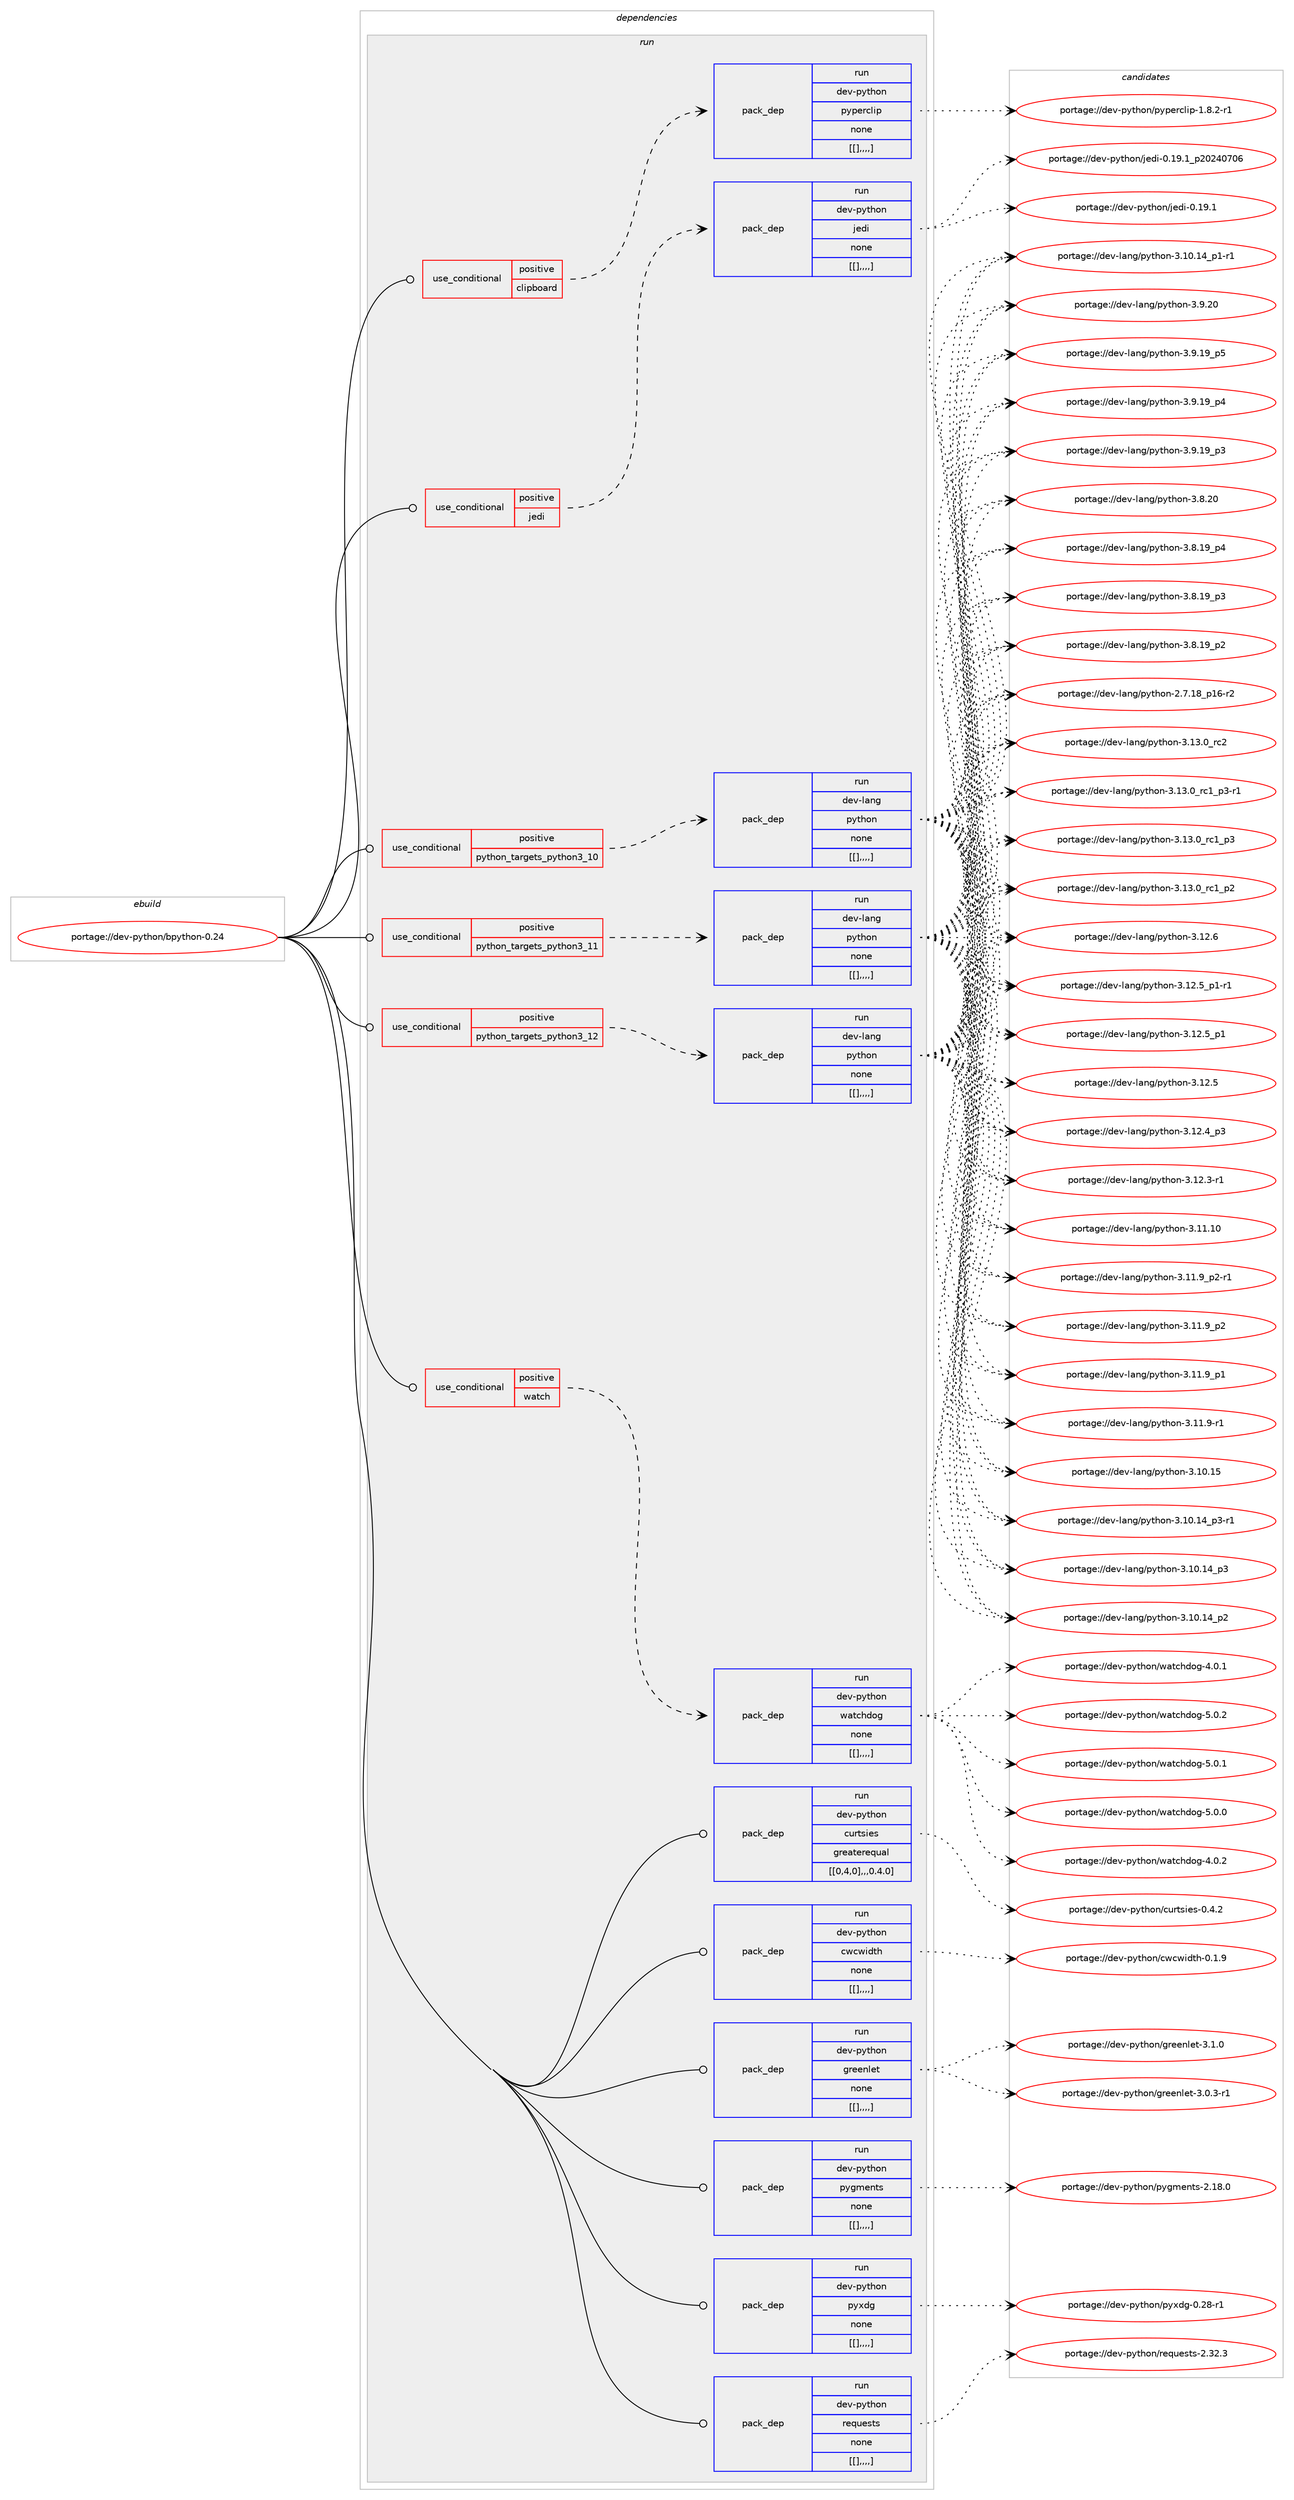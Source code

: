 digraph prolog {

# *************
# Graph options
# *************

newrank=true;
concentrate=true;
compound=true;
graph [rankdir=LR,fontname=Helvetica,fontsize=10,ranksep=1.5];#, ranksep=2.5, nodesep=0.2];
edge  [arrowhead=vee];
node  [fontname=Helvetica,fontsize=10];

# **********
# The ebuild
# **********

subgraph cluster_leftcol {
color=gray;
label=<<i>ebuild</i>>;
id [label="portage://dev-python/bpython-0.24", color=red, width=4, href="../dev-python/bpython-0.24.svg"];
}

# ****************
# The dependencies
# ****************

subgraph cluster_midcol {
color=gray;
label=<<i>dependencies</i>>;
subgraph cluster_compile {
fillcolor="#eeeeee";
style=filled;
label=<<i>compile</i>>;
}
subgraph cluster_compileandrun {
fillcolor="#eeeeee";
style=filled;
label=<<i>compile and run</i>>;
}
subgraph cluster_run {
fillcolor="#eeeeee";
style=filled;
label=<<i>run</i>>;
subgraph cond31922 {
dependency143816 [label=<<TABLE BORDER="0" CELLBORDER="1" CELLSPACING="0" CELLPADDING="4"><TR><TD ROWSPAN="3" CELLPADDING="10">use_conditional</TD></TR><TR><TD>positive</TD></TR><TR><TD>clipboard</TD></TR></TABLE>>, shape=none, color=red];
subgraph pack110681 {
dependency143817 [label=<<TABLE BORDER="0" CELLBORDER="1" CELLSPACING="0" CELLPADDING="4" WIDTH="220"><TR><TD ROWSPAN="6" CELLPADDING="30">pack_dep</TD></TR><TR><TD WIDTH="110">run</TD></TR><TR><TD>dev-python</TD></TR><TR><TD>pyperclip</TD></TR><TR><TD>none</TD></TR><TR><TD>[[],,,,]</TD></TR></TABLE>>, shape=none, color=blue];
}
dependency143816:e -> dependency143817:w [weight=20,style="dashed",arrowhead="vee"];
}
id:e -> dependency143816:w [weight=20,style="solid",arrowhead="odot"];
subgraph cond31923 {
dependency143818 [label=<<TABLE BORDER="0" CELLBORDER="1" CELLSPACING="0" CELLPADDING="4"><TR><TD ROWSPAN="3" CELLPADDING="10">use_conditional</TD></TR><TR><TD>positive</TD></TR><TR><TD>jedi</TD></TR></TABLE>>, shape=none, color=red];
subgraph pack110682 {
dependency143819 [label=<<TABLE BORDER="0" CELLBORDER="1" CELLSPACING="0" CELLPADDING="4" WIDTH="220"><TR><TD ROWSPAN="6" CELLPADDING="30">pack_dep</TD></TR><TR><TD WIDTH="110">run</TD></TR><TR><TD>dev-python</TD></TR><TR><TD>jedi</TD></TR><TR><TD>none</TD></TR><TR><TD>[[],,,,]</TD></TR></TABLE>>, shape=none, color=blue];
}
dependency143818:e -> dependency143819:w [weight=20,style="dashed",arrowhead="vee"];
}
id:e -> dependency143818:w [weight=20,style="solid",arrowhead="odot"];
subgraph cond31924 {
dependency143820 [label=<<TABLE BORDER="0" CELLBORDER="1" CELLSPACING="0" CELLPADDING="4"><TR><TD ROWSPAN="3" CELLPADDING="10">use_conditional</TD></TR><TR><TD>positive</TD></TR><TR><TD>python_targets_python3_10</TD></TR></TABLE>>, shape=none, color=red];
subgraph pack110683 {
dependency143821 [label=<<TABLE BORDER="0" CELLBORDER="1" CELLSPACING="0" CELLPADDING="4" WIDTH="220"><TR><TD ROWSPAN="6" CELLPADDING="30">pack_dep</TD></TR><TR><TD WIDTH="110">run</TD></TR><TR><TD>dev-lang</TD></TR><TR><TD>python</TD></TR><TR><TD>none</TD></TR><TR><TD>[[],,,,]</TD></TR></TABLE>>, shape=none, color=blue];
}
dependency143820:e -> dependency143821:w [weight=20,style="dashed",arrowhead="vee"];
}
id:e -> dependency143820:w [weight=20,style="solid",arrowhead="odot"];
subgraph cond31925 {
dependency143822 [label=<<TABLE BORDER="0" CELLBORDER="1" CELLSPACING="0" CELLPADDING="4"><TR><TD ROWSPAN="3" CELLPADDING="10">use_conditional</TD></TR><TR><TD>positive</TD></TR><TR><TD>python_targets_python3_11</TD></TR></TABLE>>, shape=none, color=red];
subgraph pack110684 {
dependency143823 [label=<<TABLE BORDER="0" CELLBORDER="1" CELLSPACING="0" CELLPADDING="4" WIDTH="220"><TR><TD ROWSPAN="6" CELLPADDING="30">pack_dep</TD></TR><TR><TD WIDTH="110">run</TD></TR><TR><TD>dev-lang</TD></TR><TR><TD>python</TD></TR><TR><TD>none</TD></TR><TR><TD>[[],,,,]</TD></TR></TABLE>>, shape=none, color=blue];
}
dependency143822:e -> dependency143823:w [weight=20,style="dashed",arrowhead="vee"];
}
id:e -> dependency143822:w [weight=20,style="solid",arrowhead="odot"];
subgraph cond31926 {
dependency143824 [label=<<TABLE BORDER="0" CELLBORDER="1" CELLSPACING="0" CELLPADDING="4"><TR><TD ROWSPAN="3" CELLPADDING="10">use_conditional</TD></TR><TR><TD>positive</TD></TR><TR><TD>python_targets_python3_12</TD></TR></TABLE>>, shape=none, color=red];
subgraph pack110685 {
dependency143825 [label=<<TABLE BORDER="0" CELLBORDER="1" CELLSPACING="0" CELLPADDING="4" WIDTH="220"><TR><TD ROWSPAN="6" CELLPADDING="30">pack_dep</TD></TR><TR><TD WIDTH="110">run</TD></TR><TR><TD>dev-lang</TD></TR><TR><TD>python</TD></TR><TR><TD>none</TD></TR><TR><TD>[[],,,,]</TD></TR></TABLE>>, shape=none, color=blue];
}
dependency143824:e -> dependency143825:w [weight=20,style="dashed",arrowhead="vee"];
}
id:e -> dependency143824:w [weight=20,style="solid",arrowhead="odot"];
subgraph cond31927 {
dependency143826 [label=<<TABLE BORDER="0" CELLBORDER="1" CELLSPACING="0" CELLPADDING="4"><TR><TD ROWSPAN="3" CELLPADDING="10">use_conditional</TD></TR><TR><TD>positive</TD></TR><TR><TD>watch</TD></TR></TABLE>>, shape=none, color=red];
subgraph pack110686 {
dependency143827 [label=<<TABLE BORDER="0" CELLBORDER="1" CELLSPACING="0" CELLPADDING="4" WIDTH="220"><TR><TD ROWSPAN="6" CELLPADDING="30">pack_dep</TD></TR><TR><TD WIDTH="110">run</TD></TR><TR><TD>dev-python</TD></TR><TR><TD>watchdog</TD></TR><TR><TD>none</TD></TR><TR><TD>[[],,,,]</TD></TR></TABLE>>, shape=none, color=blue];
}
dependency143826:e -> dependency143827:w [weight=20,style="dashed",arrowhead="vee"];
}
id:e -> dependency143826:w [weight=20,style="solid",arrowhead="odot"];
subgraph pack110687 {
dependency143828 [label=<<TABLE BORDER="0" CELLBORDER="1" CELLSPACING="0" CELLPADDING="4" WIDTH="220"><TR><TD ROWSPAN="6" CELLPADDING="30">pack_dep</TD></TR><TR><TD WIDTH="110">run</TD></TR><TR><TD>dev-python</TD></TR><TR><TD>curtsies</TD></TR><TR><TD>greaterequal</TD></TR><TR><TD>[[0,4,0],,,0.4.0]</TD></TR></TABLE>>, shape=none, color=blue];
}
id:e -> dependency143828:w [weight=20,style="solid",arrowhead="odot"];
subgraph pack110688 {
dependency143829 [label=<<TABLE BORDER="0" CELLBORDER="1" CELLSPACING="0" CELLPADDING="4" WIDTH="220"><TR><TD ROWSPAN="6" CELLPADDING="30">pack_dep</TD></TR><TR><TD WIDTH="110">run</TD></TR><TR><TD>dev-python</TD></TR><TR><TD>cwcwidth</TD></TR><TR><TD>none</TD></TR><TR><TD>[[],,,,]</TD></TR></TABLE>>, shape=none, color=blue];
}
id:e -> dependency143829:w [weight=20,style="solid",arrowhead="odot"];
subgraph pack110689 {
dependency143830 [label=<<TABLE BORDER="0" CELLBORDER="1" CELLSPACING="0" CELLPADDING="4" WIDTH="220"><TR><TD ROWSPAN="6" CELLPADDING="30">pack_dep</TD></TR><TR><TD WIDTH="110">run</TD></TR><TR><TD>dev-python</TD></TR><TR><TD>greenlet</TD></TR><TR><TD>none</TD></TR><TR><TD>[[],,,,]</TD></TR></TABLE>>, shape=none, color=blue];
}
id:e -> dependency143830:w [weight=20,style="solid",arrowhead="odot"];
subgraph pack110690 {
dependency143831 [label=<<TABLE BORDER="0" CELLBORDER="1" CELLSPACING="0" CELLPADDING="4" WIDTH="220"><TR><TD ROWSPAN="6" CELLPADDING="30">pack_dep</TD></TR><TR><TD WIDTH="110">run</TD></TR><TR><TD>dev-python</TD></TR><TR><TD>pygments</TD></TR><TR><TD>none</TD></TR><TR><TD>[[],,,,]</TD></TR></TABLE>>, shape=none, color=blue];
}
id:e -> dependency143831:w [weight=20,style="solid",arrowhead="odot"];
subgraph pack110691 {
dependency143832 [label=<<TABLE BORDER="0" CELLBORDER="1" CELLSPACING="0" CELLPADDING="4" WIDTH="220"><TR><TD ROWSPAN="6" CELLPADDING="30">pack_dep</TD></TR><TR><TD WIDTH="110">run</TD></TR><TR><TD>dev-python</TD></TR><TR><TD>pyxdg</TD></TR><TR><TD>none</TD></TR><TR><TD>[[],,,,]</TD></TR></TABLE>>, shape=none, color=blue];
}
id:e -> dependency143832:w [weight=20,style="solid",arrowhead="odot"];
subgraph pack110692 {
dependency143833 [label=<<TABLE BORDER="0" CELLBORDER="1" CELLSPACING="0" CELLPADDING="4" WIDTH="220"><TR><TD ROWSPAN="6" CELLPADDING="30">pack_dep</TD></TR><TR><TD WIDTH="110">run</TD></TR><TR><TD>dev-python</TD></TR><TR><TD>requests</TD></TR><TR><TD>none</TD></TR><TR><TD>[[],,,,]</TD></TR></TABLE>>, shape=none, color=blue];
}
id:e -> dependency143833:w [weight=20,style="solid",arrowhead="odot"];
}
}

# **************
# The candidates
# **************

subgraph cluster_choices {
rank=same;
color=gray;
label=<<i>candidates</i>>;

subgraph choice110681 {
color=black;
nodesep=1;
choice1001011184511212111610411111047112121112101114991081051124549465646504511449 [label="portage://dev-python/pyperclip-1.8.2-r1", color=red, width=4,href="../dev-python/pyperclip-1.8.2-r1.svg"];
dependency143817:e -> choice1001011184511212111610411111047112121112101114991081051124549465646504511449:w [style=dotted,weight="100"];
}
subgraph choice110682 {
color=black;
nodesep=1;
choice100101118451121211161041111104710610110010545484649574649951125048505248554854 [label="portage://dev-python/jedi-0.19.1_p20240706", color=red, width=4,href="../dev-python/jedi-0.19.1_p20240706.svg"];
choice100101118451121211161041111104710610110010545484649574649 [label="portage://dev-python/jedi-0.19.1", color=red, width=4,href="../dev-python/jedi-0.19.1.svg"];
dependency143819:e -> choice100101118451121211161041111104710610110010545484649574649951125048505248554854:w [style=dotted,weight="100"];
dependency143819:e -> choice100101118451121211161041111104710610110010545484649574649:w [style=dotted,weight="100"];
}
subgraph choice110683 {
color=black;
nodesep=1;
choice10010111845108971101034711212111610411111045514649514648951149950 [label="portage://dev-lang/python-3.13.0_rc2", color=red, width=4,href="../dev-lang/python-3.13.0_rc2.svg"];
choice1001011184510897110103471121211161041111104551464951464895114994995112514511449 [label="portage://dev-lang/python-3.13.0_rc1_p3-r1", color=red, width=4,href="../dev-lang/python-3.13.0_rc1_p3-r1.svg"];
choice100101118451089711010347112121116104111110455146495146489511499499511251 [label="portage://dev-lang/python-3.13.0_rc1_p3", color=red, width=4,href="../dev-lang/python-3.13.0_rc1_p3.svg"];
choice100101118451089711010347112121116104111110455146495146489511499499511250 [label="portage://dev-lang/python-3.13.0_rc1_p2", color=red, width=4,href="../dev-lang/python-3.13.0_rc1_p2.svg"];
choice10010111845108971101034711212111610411111045514649504654 [label="portage://dev-lang/python-3.12.6", color=red, width=4,href="../dev-lang/python-3.12.6.svg"];
choice1001011184510897110103471121211161041111104551464950465395112494511449 [label="portage://dev-lang/python-3.12.5_p1-r1", color=red, width=4,href="../dev-lang/python-3.12.5_p1-r1.svg"];
choice100101118451089711010347112121116104111110455146495046539511249 [label="portage://dev-lang/python-3.12.5_p1", color=red, width=4,href="../dev-lang/python-3.12.5_p1.svg"];
choice10010111845108971101034711212111610411111045514649504653 [label="portage://dev-lang/python-3.12.5", color=red, width=4,href="../dev-lang/python-3.12.5.svg"];
choice100101118451089711010347112121116104111110455146495046529511251 [label="portage://dev-lang/python-3.12.4_p3", color=red, width=4,href="../dev-lang/python-3.12.4_p3.svg"];
choice100101118451089711010347112121116104111110455146495046514511449 [label="portage://dev-lang/python-3.12.3-r1", color=red, width=4,href="../dev-lang/python-3.12.3-r1.svg"];
choice1001011184510897110103471121211161041111104551464949464948 [label="portage://dev-lang/python-3.11.10", color=red, width=4,href="../dev-lang/python-3.11.10.svg"];
choice1001011184510897110103471121211161041111104551464949465795112504511449 [label="portage://dev-lang/python-3.11.9_p2-r1", color=red, width=4,href="../dev-lang/python-3.11.9_p2-r1.svg"];
choice100101118451089711010347112121116104111110455146494946579511250 [label="portage://dev-lang/python-3.11.9_p2", color=red, width=4,href="../dev-lang/python-3.11.9_p2.svg"];
choice100101118451089711010347112121116104111110455146494946579511249 [label="portage://dev-lang/python-3.11.9_p1", color=red, width=4,href="../dev-lang/python-3.11.9_p1.svg"];
choice100101118451089711010347112121116104111110455146494946574511449 [label="portage://dev-lang/python-3.11.9-r1", color=red, width=4,href="../dev-lang/python-3.11.9-r1.svg"];
choice1001011184510897110103471121211161041111104551464948464953 [label="portage://dev-lang/python-3.10.15", color=red, width=4,href="../dev-lang/python-3.10.15.svg"];
choice100101118451089711010347112121116104111110455146494846495295112514511449 [label="portage://dev-lang/python-3.10.14_p3-r1", color=red, width=4,href="../dev-lang/python-3.10.14_p3-r1.svg"];
choice10010111845108971101034711212111610411111045514649484649529511251 [label="portage://dev-lang/python-3.10.14_p3", color=red, width=4,href="../dev-lang/python-3.10.14_p3.svg"];
choice10010111845108971101034711212111610411111045514649484649529511250 [label="portage://dev-lang/python-3.10.14_p2", color=red, width=4,href="../dev-lang/python-3.10.14_p2.svg"];
choice100101118451089711010347112121116104111110455146494846495295112494511449 [label="portage://dev-lang/python-3.10.14_p1-r1", color=red, width=4,href="../dev-lang/python-3.10.14_p1-r1.svg"];
choice10010111845108971101034711212111610411111045514657465048 [label="portage://dev-lang/python-3.9.20", color=red, width=4,href="../dev-lang/python-3.9.20.svg"];
choice100101118451089711010347112121116104111110455146574649579511253 [label="portage://dev-lang/python-3.9.19_p5", color=red, width=4,href="../dev-lang/python-3.9.19_p5.svg"];
choice100101118451089711010347112121116104111110455146574649579511252 [label="portage://dev-lang/python-3.9.19_p4", color=red, width=4,href="../dev-lang/python-3.9.19_p4.svg"];
choice100101118451089711010347112121116104111110455146574649579511251 [label="portage://dev-lang/python-3.9.19_p3", color=red, width=4,href="../dev-lang/python-3.9.19_p3.svg"];
choice10010111845108971101034711212111610411111045514656465048 [label="portage://dev-lang/python-3.8.20", color=red, width=4,href="../dev-lang/python-3.8.20.svg"];
choice100101118451089711010347112121116104111110455146564649579511252 [label="portage://dev-lang/python-3.8.19_p4", color=red, width=4,href="../dev-lang/python-3.8.19_p4.svg"];
choice100101118451089711010347112121116104111110455146564649579511251 [label="portage://dev-lang/python-3.8.19_p3", color=red, width=4,href="../dev-lang/python-3.8.19_p3.svg"];
choice100101118451089711010347112121116104111110455146564649579511250 [label="portage://dev-lang/python-3.8.19_p2", color=red, width=4,href="../dev-lang/python-3.8.19_p2.svg"];
choice100101118451089711010347112121116104111110455046554649569511249544511450 [label="portage://dev-lang/python-2.7.18_p16-r2", color=red, width=4,href="../dev-lang/python-2.7.18_p16-r2.svg"];
dependency143821:e -> choice10010111845108971101034711212111610411111045514649514648951149950:w [style=dotted,weight="100"];
dependency143821:e -> choice1001011184510897110103471121211161041111104551464951464895114994995112514511449:w [style=dotted,weight="100"];
dependency143821:e -> choice100101118451089711010347112121116104111110455146495146489511499499511251:w [style=dotted,weight="100"];
dependency143821:e -> choice100101118451089711010347112121116104111110455146495146489511499499511250:w [style=dotted,weight="100"];
dependency143821:e -> choice10010111845108971101034711212111610411111045514649504654:w [style=dotted,weight="100"];
dependency143821:e -> choice1001011184510897110103471121211161041111104551464950465395112494511449:w [style=dotted,weight="100"];
dependency143821:e -> choice100101118451089711010347112121116104111110455146495046539511249:w [style=dotted,weight="100"];
dependency143821:e -> choice10010111845108971101034711212111610411111045514649504653:w [style=dotted,weight="100"];
dependency143821:e -> choice100101118451089711010347112121116104111110455146495046529511251:w [style=dotted,weight="100"];
dependency143821:e -> choice100101118451089711010347112121116104111110455146495046514511449:w [style=dotted,weight="100"];
dependency143821:e -> choice1001011184510897110103471121211161041111104551464949464948:w [style=dotted,weight="100"];
dependency143821:e -> choice1001011184510897110103471121211161041111104551464949465795112504511449:w [style=dotted,weight="100"];
dependency143821:e -> choice100101118451089711010347112121116104111110455146494946579511250:w [style=dotted,weight="100"];
dependency143821:e -> choice100101118451089711010347112121116104111110455146494946579511249:w [style=dotted,weight="100"];
dependency143821:e -> choice100101118451089711010347112121116104111110455146494946574511449:w [style=dotted,weight="100"];
dependency143821:e -> choice1001011184510897110103471121211161041111104551464948464953:w [style=dotted,weight="100"];
dependency143821:e -> choice100101118451089711010347112121116104111110455146494846495295112514511449:w [style=dotted,weight="100"];
dependency143821:e -> choice10010111845108971101034711212111610411111045514649484649529511251:w [style=dotted,weight="100"];
dependency143821:e -> choice10010111845108971101034711212111610411111045514649484649529511250:w [style=dotted,weight="100"];
dependency143821:e -> choice100101118451089711010347112121116104111110455146494846495295112494511449:w [style=dotted,weight="100"];
dependency143821:e -> choice10010111845108971101034711212111610411111045514657465048:w [style=dotted,weight="100"];
dependency143821:e -> choice100101118451089711010347112121116104111110455146574649579511253:w [style=dotted,weight="100"];
dependency143821:e -> choice100101118451089711010347112121116104111110455146574649579511252:w [style=dotted,weight="100"];
dependency143821:e -> choice100101118451089711010347112121116104111110455146574649579511251:w [style=dotted,weight="100"];
dependency143821:e -> choice10010111845108971101034711212111610411111045514656465048:w [style=dotted,weight="100"];
dependency143821:e -> choice100101118451089711010347112121116104111110455146564649579511252:w [style=dotted,weight="100"];
dependency143821:e -> choice100101118451089711010347112121116104111110455146564649579511251:w [style=dotted,weight="100"];
dependency143821:e -> choice100101118451089711010347112121116104111110455146564649579511250:w [style=dotted,weight="100"];
dependency143821:e -> choice100101118451089711010347112121116104111110455046554649569511249544511450:w [style=dotted,weight="100"];
}
subgraph choice110684 {
color=black;
nodesep=1;
choice10010111845108971101034711212111610411111045514649514648951149950 [label="portage://dev-lang/python-3.13.0_rc2", color=red, width=4,href="../dev-lang/python-3.13.0_rc2.svg"];
choice1001011184510897110103471121211161041111104551464951464895114994995112514511449 [label="portage://dev-lang/python-3.13.0_rc1_p3-r1", color=red, width=4,href="../dev-lang/python-3.13.0_rc1_p3-r1.svg"];
choice100101118451089711010347112121116104111110455146495146489511499499511251 [label="portage://dev-lang/python-3.13.0_rc1_p3", color=red, width=4,href="../dev-lang/python-3.13.0_rc1_p3.svg"];
choice100101118451089711010347112121116104111110455146495146489511499499511250 [label="portage://dev-lang/python-3.13.0_rc1_p2", color=red, width=4,href="../dev-lang/python-3.13.0_rc1_p2.svg"];
choice10010111845108971101034711212111610411111045514649504654 [label="portage://dev-lang/python-3.12.6", color=red, width=4,href="../dev-lang/python-3.12.6.svg"];
choice1001011184510897110103471121211161041111104551464950465395112494511449 [label="portage://dev-lang/python-3.12.5_p1-r1", color=red, width=4,href="../dev-lang/python-3.12.5_p1-r1.svg"];
choice100101118451089711010347112121116104111110455146495046539511249 [label="portage://dev-lang/python-3.12.5_p1", color=red, width=4,href="../dev-lang/python-3.12.5_p1.svg"];
choice10010111845108971101034711212111610411111045514649504653 [label="portage://dev-lang/python-3.12.5", color=red, width=4,href="../dev-lang/python-3.12.5.svg"];
choice100101118451089711010347112121116104111110455146495046529511251 [label="portage://dev-lang/python-3.12.4_p3", color=red, width=4,href="../dev-lang/python-3.12.4_p3.svg"];
choice100101118451089711010347112121116104111110455146495046514511449 [label="portage://dev-lang/python-3.12.3-r1", color=red, width=4,href="../dev-lang/python-3.12.3-r1.svg"];
choice1001011184510897110103471121211161041111104551464949464948 [label="portage://dev-lang/python-3.11.10", color=red, width=4,href="../dev-lang/python-3.11.10.svg"];
choice1001011184510897110103471121211161041111104551464949465795112504511449 [label="portage://dev-lang/python-3.11.9_p2-r1", color=red, width=4,href="../dev-lang/python-3.11.9_p2-r1.svg"];
choice100101118451089711010347112121116104111110455146494946579511250 [label="portage://dev-lang/python-3.11.9_p2", color=red, width=4,href="../dev-lang/python-3.11.9_p2.svg"];
choice100101118451089711010347112121116104111110455146494946579511249 [label="portage://dev-lang/python-3.11.9_p1", color=red, width=4,href="../dev-lang/python-3.11.9_p1.svg"];
choice100101118451089711010347112121116104111110455146494946574511449 [label="portage://dev-lang/python-3.11.9-r1", color=red, width=4,href="../dev-lang/python-3.11.9-r1.svg"];
choice1001011184510897110103471121211161041111104551464948464953 [label="portage://dev-lang/python-3.10.15", color=red, width=4,href="../dev-lang/python-3.10.15.svg"];
choice100101118451089711010347112121116104111110455146494846495295112514511449 [label="portage://dev-lang/python-3.10.14_p3-r1", color=red, width=4,href="../dev-lang/python-3.10.14_p3-r1.svg"];
choice10010111845108971101034711212111610411111045514649484649529511251 [label="portage://dev-lang/python-3.10.14_p3", color=red, width=4,href="../dev-lang/python-3.10.14_p3.svg"];
choice10010111845108971101034711212111610411111045514649484649529511250 [label="portage://dev-lang/python-3.10.14_p2", color=red, width=4,href="../dev-lang/python-3.10.14_p2.svg"];
choice100101118451089711010347112121116104111110455146494846495295112494511449 [label="portage://dev-lang/python-3.10.14_p1-r1", color=red, width=4,href="../dev-lang/python-3.10.14_p1-r1.svg"];
choice10010111845108971101034711212111610411111045514657465048 [label="portage://dev-lang/python-3.9.20", color=red, width=4,href="../dev-lang/python-3.9.20.svg"];
choice100101118451089711010347112121116104111110455146574649579511253 [label="portage://dev-lang/python-3.9.19_p5", color=red, width=4,href="../dev-lang/python-3.9.19_p5.svg"];
choice100101118451089711010347112121116104111110455146574649579511252 [label="portage://dev-lang/python-3.9.19_p4", color=red, width=4,href="../dev-lang/python-3.9.19_p4.svg"];
choice100101118451089711010347112121116104111110455146574649579511251 [label="portage://dev-lang/python-3.9.19_p3", color=red, width=4,href="../dev-lang/python-3.9.19_p3.svg"];
choice10010111845108971101034711212111610411111045514656465048 [label="portage://dev-lang/python-3.8.20", color=red, width=4,href="../dev-lang/python-3.8.20.svg"];
choice100101118451089711010347112121116104111110455146564649579511252 [label="portage://dev-lang/python-3.8.19_p4", color=red, width=4,href="../dev-lang/python-3.8.19_p4.svg"];
choice100101118451089711010347112121116104111110455146564649579511251 [label="portage://dev-lang/python-3.8.19_p3", color=red, width=4,href="../dev-lang/python-3.8.19_p3.svg"];
choice100101118451089711010347112121116104111110455146564649579511250 [label="portage://dev-lang/python-3.8.19_p2", color=red, width=4,href="../dev-lang/python-3.8.19_p2.svg"];
choice100101118451089711010347112121116104111110455046554649569511249544511450 [label="portage://dev-lang/python-2.7.18_p16-r2", color=red, width=4,href="../dev-lang/python-2.7.18_p16-r2.svg"];
dependency143823:e -> choice10010111845108971101034711212111610411111045514649514648951149950:w [style=dotted,weight="100"];
dependency143823:e -> choice1001011184510897110103471121211161041111104551464951464895114994995112514511449:w [style=dotted,weight="100"];
dependency143823:e -> choice100101118451089711010347112121116104111110455146495146489511499499511251:w [style=dotted,weight="100"];
dependency143823:e -> choice100101118451089711010347112121116104111110455146495146489511499499511250:w [style=dotted,weight="100"];
dependency143823:e -> choice10010111845108971101034711212111610411111045514649504654:w [style=dotted,weight="100"];
dependency143823:e -> choice1001011184510897110103471121211161041111104551464950465395112494511449:w [style=dotted,weight="100"];
dependency143823:e -> choice100101118451089711010347112121116104111110455146495046539511249:w [style=dotted,weight="100"];
dependency143823:e -> choice10010111845108971101034711212111610411111045514649504653:w [style=dotted,weight="100"];
dependency143823:e -> choice100101118451089711010347112121116104111110455146495046529511251:w [style=dotted,weight="100"];
dependency143823:e -> choice100101118451089711010347112121116104111110455146495046514511449:w [style=dotted,weight="100"];
dependency143823:e -> choice1001011184510897110103471121211161041111104551464949464948:w [style=dotted,weight="100"];
dependency143823:e -> choice1001011184510897110103471121211161041111104551464949465795112504511449:w [style=dotted,weight="100"];
dependency143823:e -> choice100101118451089711010347112121116104111110455146494946579511250:w [style=dotted,weight="100"];
dependency143823:e -> choice100101118451089711010347112121116104111110455146494946579511249:w [style=dotted,weight="100"];
dependency143823:e -> choice100101118451089711010347112121116104111110455146494946574511449:w [style=dotted,weight="100"];
dependency143823:e -> choice1001011184510897110103471121211161041111104551464948464953:w [style=dotted,weight="100"];
dependency143823:e -> choice100101118451089711010347112121116104111110455146494846495295112514511449:w [style=dotted,weight="100"];
dependency143823:e -> choice10010111845108971101034711212111610411111045514649484649529511251:w [style=dotted,weight="100"];
dependency143823:e -> choice10010111845108971101034711212111610411111045514649484649529511250:w [style=dotted,weight="100"];
dependency143823:e -> choice100101118451089711010347112121116104111110455146494846495295112494511449:w [style=dotted,weight="100"];
dependency143823:e -> choice10010111845108971101034711212111610411111045514657465048:w [style=dotted,weight="100"];
dependency143823:e -> choice100101118451089711010347112121116104111110455146574649579511253:w [style=dotted,weight="100"];
dependency143823:e -> choice100101118451089711010347112121116104111110455146574649579511252:w [style=dotted,weight="100"];
dependency143823:e -> choice100101118451089711010347112121116104111110455146574649579511251:w [style=dotted,weight="100"];
dependency143823:e -> choice10010111845108971101034711212111610411111045514656465048:w [style=dotted,weight="100"];
dependency143823:e -> choice100101118451089711010347112121116104111110455146564649579511252:w [style=dotted,weight="100"];
dependency143823:e -> choice100101118451089711010347112121116104111110455146564649579511251:w [style=dotted,weight="100"];
dependency143823:e -> choice100101118451089711010347112121116104111110455146564649579511250:w [style=dotted,weight="100"];
dependency143823:e -> choice100101118451089711010347112121116104111110455046554649569511249544511450:w [style=dotted,weight="100"];
}
subgraph choice110685 {
color=black;
nodesep=1;
choice10010111845108971101034711212111610411111045514649514648951149950 [label="portage://dev-lang/python-3.13.0_rc2", color=red, width=4,href="../dev-lang/python-3.13.0_rc2.svg"];
choice1001011184510897110103471121211161041111104551464951464895114994995112514511449 [label="portage://dev-lang/python-3.13.0_rc1_p3-r1", color=red, width=4,href="../dev-lang/python-3.13.0_rc1_p3-r1.svg"];
choice100101118451089711010347112121116104111110455146495146489511499499511251 [label="portage://dev-lang/python-3.13.0_rc1_p3", color=red, width=4,href="../dev-lang/python-3.13.0_rc1_p3.svg"];
choice100101118451089711010347112121116104111110455146495146489511499499511250 [label="portage://dev-lang/python-3.13.0_rc1_p2", color=red, width=4,href="../dev-lang/python-3.13.0_rc1_p2.svg"];
choice10010111845108971101034711212111610411111045514649504654 [label="portage://dev-lang/python-3.12.6", color=red, width=4,href="../dev-lang/python-3.12.6.svg"];
choice1001011184510897110103471121211161041111104551464950465395112494511449 [label="portage://dev-lang/python-3.12.5_p1-r1", color=red, width=4,href="../dev-lang/python-3.12.5_p1-r1.svg"];
choice100101118451089711010347112121116104111110455146495046539511249 [label="portage://dev-lang/python-3.12.5_p1", color=red, width=4,href="../dev-lang/python-3.12.5_p1.svg"];
choice10010111845108971101034711212111610411111045514649504653 [label="portage://dev-lang/python-3.12.5", color=red, width=4,href="../dev-lang/python-3.12.5.svg"];
choice100101118451089711010347112121116104111110455146495046529511251 [label="portage://dev-lang/python-3.12.4_p3", color=red, width=4,href="../dev-lang/python-3.12.4_p3.svg"];
choice100101118451089711010347112121116104111110455146495046514511449 [label="portage://dev-lang/python-3.12.3-r1", color=red, width=4,href="../dev-lang/python-3.12.3-r1.svg"];
choice1001011184510897110103471121211161041111104551464949464948 [label="portage://dev-lang/python-3.11.10", color=red, width=4,href="../dev-lang/python-3.11.10.svg"];
choice1001011184510897110103471121211161041111104551464949465795112504511449 [label="portage://dev-lang/python-3.11.9_p2-r1", color=red, width=4,href="../dev-lang/python-3.11.9_p2-r1.svg"];
choice100101118451089711010347112121116104111110455146494946579511250 [label="portage://dev-lang/python-3.11.9_p2", color=red, width=4,href="../dev-lang/python-3.11.9_p2.svg"];
choice100101118451089711010347112121116104111110455146494946579511249 [label="portage://dev-lang/python-3.11.9_p1", color=red, width=4,href="../dev-lang/python-3.11.9_p1.svg"];
choice100101118451089711010347112121116104111110455146494946574511449 [label="portage://dev-lang/python-3.11.9-r1", color=red, width=4,href="../dev-lang/python-3.11.9-r1.svg"];
choice1001011184510897110103471121211161041111104551464948464953 [label="portage://dev-lang/python-3.10.15", color=red, width=4,href="../dev-lang/python-3.10.15.svg"];
choice100101118451089711010347112121116104111110455146494846495295112514511449 [label="portage://dev-lang/python-3.10.14_p3-r1", color=red, width=4,href="../dev-lang/python-3.10.14_p3-r1.svg"];
choice10010111845108971101034711212111610411111045514649484649529511251 [label="portage://dev-lang/python-3.10.14_p3", color=red, width=4,href="../dev-lang/python-3.10.14_p3.svg"];
choice10010111845108971101034711212111610411111045514649484649529511250 [label="portage://dev-lang/python-3.10.14_p2", color=red, width=4,href="../dev-lang/python-3.10.14_p2.svg"];
choice100101118451089711010347112121116104111110455146494846495295112494511449 [label="portage://dev-lang/python-3.10.14_p1-r1", color=red, width=4,href="../dev-lang/python-3.10.14_p1-r1.svg"];
choice10010111845108971101034711212111610411111045514657465048 [label="portage://dev-lang/python-3.9.20", color=red, width=4,href="../dev-lang/python-3.9.20.svg"];
choice100101118451089711010347112121116104111110455146574649579511253 [label="portage://dev-lang/python-3.9.19_p5", color=red, width=4,href="../dev-lang/python-3.9.19_p5.svg"];
choice100101118451089711010347112121116104111110455146574649579511252 [label="portage://dev-lang/python-3.9.19_p4", color=red, width=4,href="../dev-lang/python-3.9.19_p4.svg"];
choice100101118451089711010347112121116104111110455146574649579511251 [label="portage://dev-lang/python-3.9.19_p3", color=red, width=4,href="../dev-lang/python-3.9.19_p3.svg"];
choice10010111845108971101034711212111610411111045514656465048 [label="portage://dev-lang/python-3.8.20", color=red, width=4,href="../dev-lang/python-3.8.20.svg"];
choice100101118451089711010347112121116104111110455146564649579511252 [label="portage://dev-lang/python-3.8.19_p4", color=red, width=4,href="../dev-lang/python-3.8.19_p4.svg"];
choice100101118451089711010347112121116104111110455146564649579511251 [label="portage://dev-lang/python-3.8.19_p3", color=red, width=4,href="../dev-lang/python-3.8.19_p3.svg"];
choice100101118451089711010347112121116104111110455146564649579511250 [label="portage://dev-lang/python-3.8.19_p2", color=red, width=4,href="../dev-lang/python-3.8.19_p2.svg"];
choice100101118451089711010347112121116104111110455046554649569511249544511450 [label="portage://dev-lang/python-2.7.18_p16-r2", color=red, width=4,href="../dev-lang/python-2.7.18_p16-r2.svg"];
dependency143825:e -> choice10010111845108971101034711212111610411111045514649514648951149950:w [style=dotted,weight="100"];
dependency143825:e -> choice1001011184510897110103471121211161041111104551464951464895114994995112514511449:w [style=dotted,weight="100"];
dependency143825:e -> choice100101118451089711010347112121116104111110455146495146489511499499511251:w [style=dotted,weight="100"];
dependency143825:e -> choice100101118451089711010347112121116104111110455146495146489511499499511250:w [style=dotted,weight="100"];
dependency143825:e -> choice10010111845108971101034711212111610411111045514649504654:w [style=dotted,weight="100"];
dependency143825:e -> choice1001011184510897110103471121211161041111104551464950465395112494511449:w [style=dotted,weight="100"];
dependency143825:e -> choice100101118451089711010347112121116104111110455146495046539511249:w [style=dotted,weight="100"];
dependency143825:e -> choice10010111845108971101034711212111610411111045514649504653:w [style=dotted,weight="100"];
dependency143825:e -> choice100101118451089711010347112121116104111110455146495046529511251:w [style=dotted,weight="100"];
dependency143825:e -> choice100101118451089711010347112121116104111110455146495046514511449:w [style=dotted,weight="100"];
dependency143825:e -> choice1001011184510897110103471121211161041111104551464949464948:w [style=dotted,weight="100"];
dependency143825:e -> choice1001011184510897110103471121211161041111104551464949465795112504511449:w [style=dotted,weight="100"];
dependency143825:e -> choice100101118451089711010347112121116104111110455146494946579511250:w [style=dotted,weight="100"];
dependency143825:e -> choice100101118451089711010347112121116104111110455146494946579511249:w [style=dotted,weight="100"];
dependency143825:e -> choice100101118451089711010347112121116104111110455146494946574511449:w [style=dotted,weight="100"];
dependency143825:e -> choice1001011184510897110103471121211161041111104551464948464953:w [style=dotted,weight="100"];
dependency143825:e -> choice100101118451089711010347112121116104111110455146494846495295112514511449:w [style=dotted,weight="100"];
dependency143825:e -> choice10010111845108971101034711212111610411111045514649484649529511251:w [style=dotted,weight="100"];
dependency143825:e -> choice10010111845108971101034711212111610411111045514649484649529511250:w [style=dotted,weight="100"];
dependency143825:e -> choice100101118451089711010347112121116104111110455146494846495295112494511449:w [style=dotted,weight="100"];
dependency143825:e -> choice10010111845108971101034711212111610411111045514657465048:w [style=dotted,weight="100"];
dependency143825:e -> choice100101118451089711010347112121116104111110455146574649579511253:w [style=dotted,weight="100"];
dependency143825:e -> choice100101118451089711010347112121116104111110455146574649579511252:w [style=dotted,weight="100"];
dependency143825:e -> choice100101118451089711010347112121116104111110455146574649579511251:w [style=dotted,weight="100"];
dependency143825:e -> choice10010111845108971101034711212111610411111045514656465048:w [style=dotted,weight="100"];
dependency143825:e -> choice100101118451089711010347112121116104111110455146564649579511252:w [style=dotted,weight="100"];
dependency143825:e -> choice100101118451089711010347112121116104111110455146564649579511251:w [style=dotted,weight="100"];
dependency143825:e -> choice100101118451089711010347112121116104111110455146564649579511250:w [style=dotted,weight="100"];
dependency143825:e -> choice100101118451089711010347112121116104111110455046554649569511249544511450:w [style=dotted,weight="100"];
}
subgraph choice110686 {
color=black;
nodesep=1;
choice10010111845112121116104111110471199711699104100111103455346484650 [label="portage://dev-python/watchdog-5.0.2", color=red, width=4,href="../dev-python/watchdog-5.0.2.svg"];
choice10010111845112121116104111110471199711699104100111103455346484649 [label="portage://dev-python/watchdog-5.0.1", color=red, width=4,href="../dev-python/watchdog-5.0.1.svg"];
choice10010111845112121116104111110471199711699104100111103455346484648 [label="portage://dev-python/watchdog-5.0.0", color=red, width=4,href="../dev-python/watchdog-5.0.0.svg"];
choice10010111845112121116104111110471199711699104100111103455246484650 [label="portage://dev-python/watchdog-4.0.2", color=red, width=4,href="../dev-python/watchdog-4.0.2.svg"];
choice10010111845112121116104111110471199711699104100111103455246484649 [label="portage://dev-python/watchdog-4.0.1", color=red, width=4,href="../dev-python/watchdog-4.0.1.svg"];
dependency143827:e -> choice10010111845112121116104111110471199711699104100111103455346484650:w [style=dotted,weight="100"];
dependency143827:e -> choice10010111845112121116104111110471199711699104100111103455346484649:w [style=dotted,weight="100"];
dependency143827:e -> choice10010111845112121116104111110471199711699104100111103455346484648:w [style=dotted,weight="100"];
dependency143827:e -> choice10010111845112121116104111110471199711699104100111103455246484650:w [style=dotted,weight="100"];
dependency143827:e -> choice10010111845112121116104111110471199711699104100111103455246484649:w [style=dotted,weight="100"];
}
subgraph choice110687 {
color=black;
nodesep=1;
choice100101118451121211161041111104799117114116115105101115454846524650 [label="portage://dev-python/curtsies-0.4.2", color=red, width=4,href="../dev-python/curtsies-0.4.2.svg"];
dependency143828:e -> choice100101118451121211161041111104799117114116115105101115454846524650:w [style=dotted,weight="100"];
}
subgraph choice110688 {
color=black;
nodesep=1;
choice10010111845112121116104111110479911999119105100116104454846494657 [label="portage://dev-python/cwcwidth-0.1.9", color=red, width=4,href="../dev-python/cwcwidth-0.1.9.svg"];
dependency143829:e -> choice10010111845112121116104111110479911999119105100116104454846494657:w [style=dotted,weight="100"];
}
subgraph choice110689 {
color=black;
nodesep=1;
choice1001011184511212111610411111047103114101101110108101116455146494648 [label="portage://dev-python/greenlet-3.1.0", color=red, width=4,href="../dev-python/greenlet-3.1.0.svg"];
choice10010111845112121116104111110471031141011011101081011164551464846514511449 [label="portage://dev-python/greenlet-3.0.3-r1", color=red, width=4,href="../dev-python/greenlet-3.0.3-r1.svg"];
dependency143830:e -> choice1001011184511212111610411111047103114101101110108101116455146494648:w [style=dotted,weight="100"];
dependency143830:e -> choice10010111845112121116104111110471031141011011101081011164551464846514511449:w [style=dotted,weight="100"];
}
subgraph choice110690 {
color=black;
nodesep=1;
choice100101118451121211161041111104711212110310910111011611545504649564648 [label="portage://dev-python/pygments-2.18.0", color=red, width=4,href="../dev-python/pygments-2.18.0.svg"];
dependency143831:e -> choice100101118451121211161041111104711212110310910111011611545504649564648:w [style=dotted,weight="100"];
}
subgraph choice110691 {
color=black;
nodesep=1;
choice100101118451121211161041111104711212112010010345484650564511449 [label="portage://dev-python/pyxdg-0.28-r1", color=red, width=4,href="../dev-python/pyxdg-0.28-r1.svg"];
dependency143832:e -> choice100101118451121211161041111104711212112010010345484650564511449:w [style=dotted,weight="100"];
}
subgraph choice110692 {
color=black;
nodesep=1;
choice100101118451121211161041111104711410111311710111511611545504651504651 [label="portage://dev-python/requests-2.32.3", color=red, width=4,href="../dev-python/requests-2.32.3.svg"];
dependency143833:e -> choice100101118451121211161041111104711410111311710111511611545504651504651:w [style=dotted,weight="100"];
}
}

}
